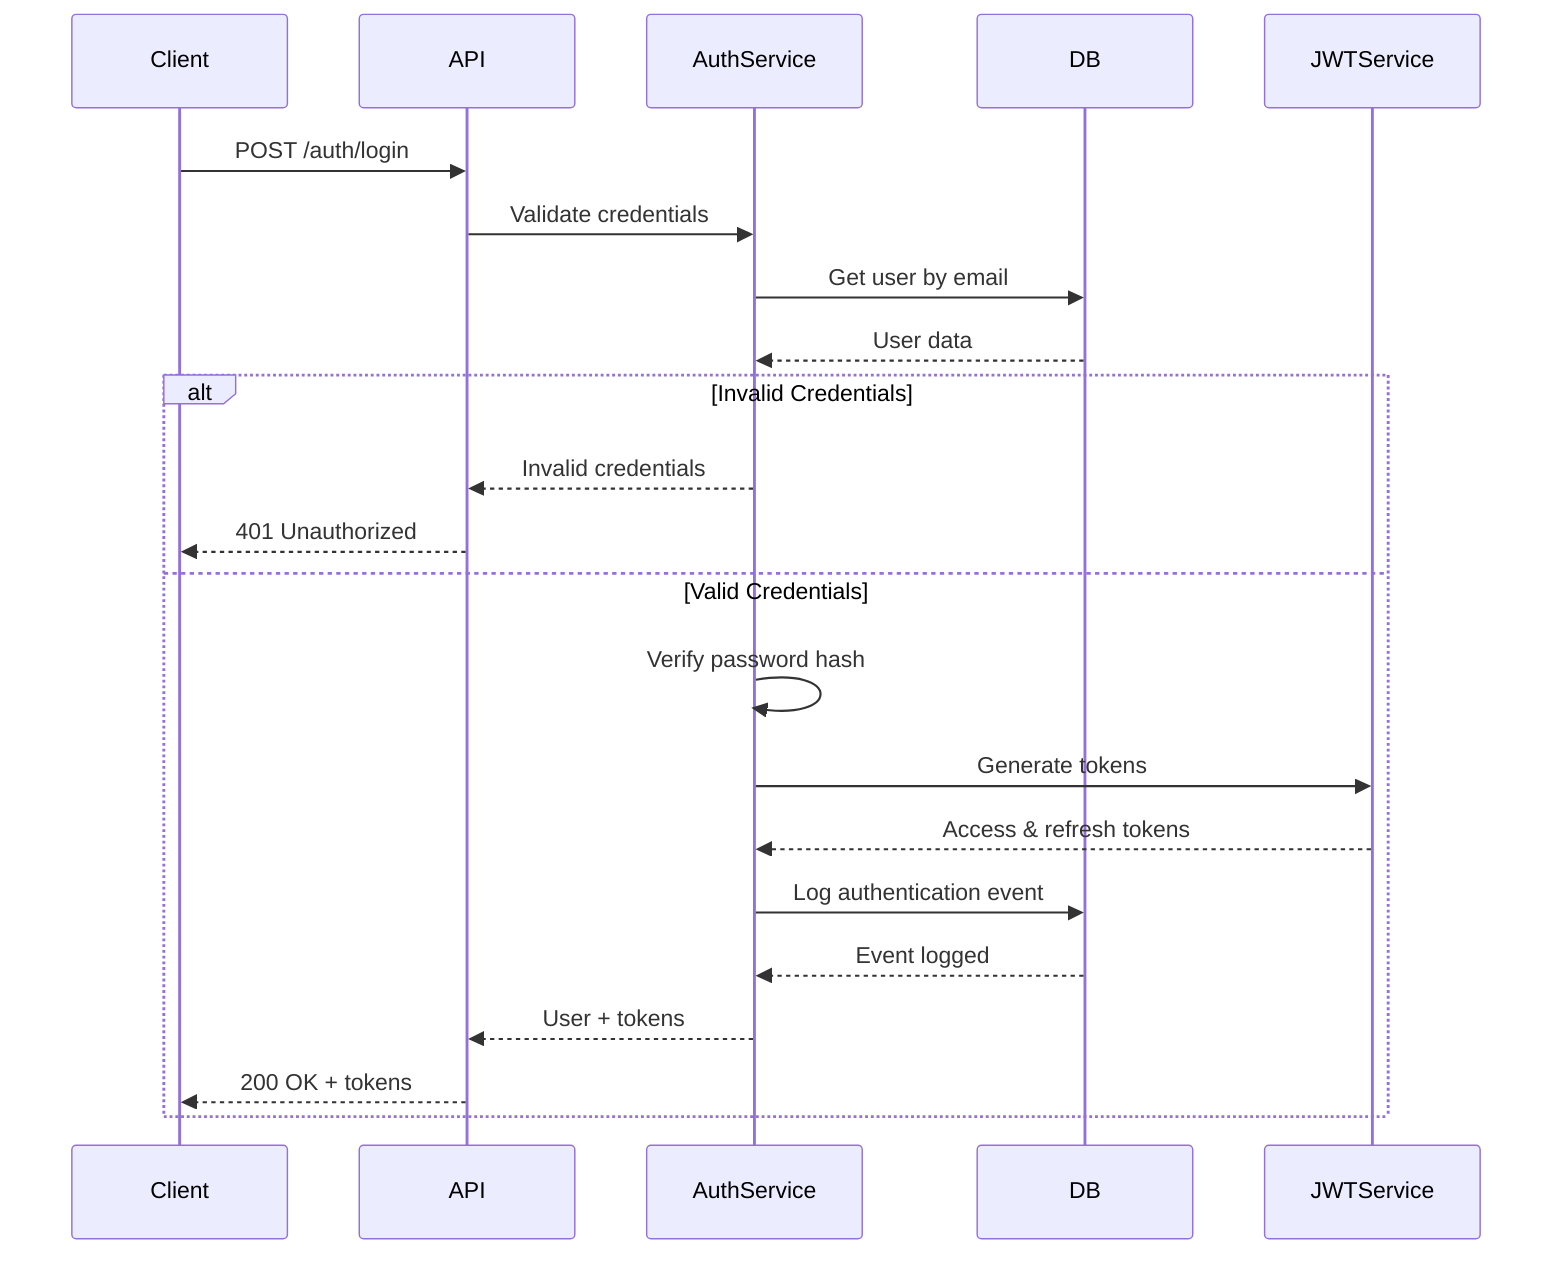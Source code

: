 sequenceDiagram
    participant Client
    participant API
    participant AuthService
    participant DB
    participant JWTService
    
    Client->>API: POST /auth/login
    API->>AuthService: Validate credentials
    AuthService->>DB: Get user by email
    DB-->>AuthService: User data
    alt Invalid Credentials
        AuthService-->>API: Invalid credentials
        API-->>Client: 401 Unauthorized
    else Valid Credentials
        AuthService->>AuthService: Verify password hash
        AuthService->>JWTService: Generate tokens
        JWTService-->>AuthService: Access & refresh tokens
        AuthService->>DB: Log authentication event
        DB-->>AuthService: Event logged
        AuthService-->>API: User + tokens
        API-->>Client: 200 OK + tokens
    end
